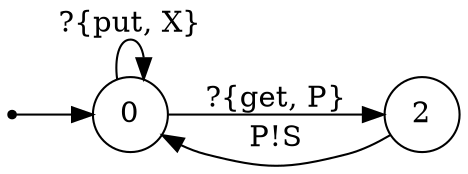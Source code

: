 digraph Communicating_Actor_Automata {

            rankdir=LR;
   size="100, 50"
  node [shape = doublecircle]; 

            node [shape = point]; START;
   node [shape = circle];
   START->0;

            
0 -> 2 [ label = "?{get, P}"];
2 -> 0 [ label = "P!S"];
0 -> 0 [ label = "?{put, X}"];
}